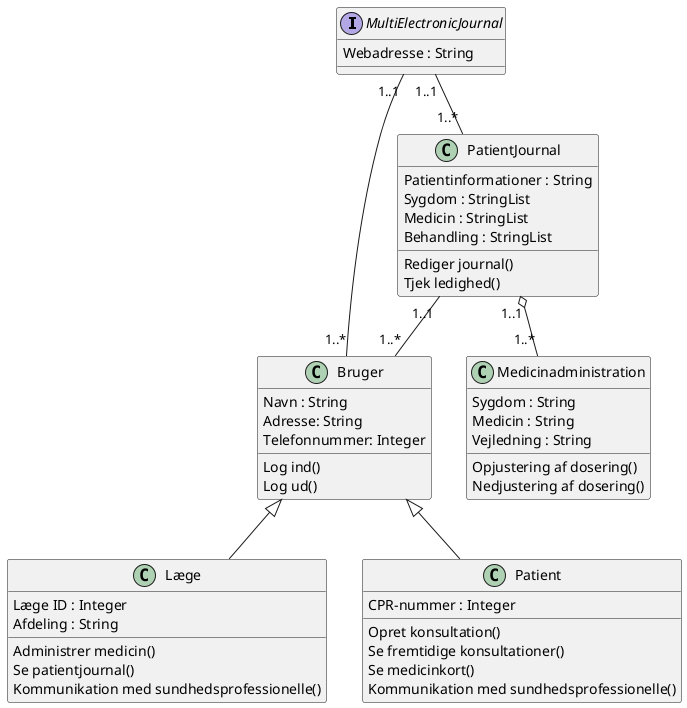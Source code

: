 @startuml
'https://plantuml.com/class-diagram

MultiElectronicJournal "1..1" -- "1..*" PatientJournal
PatientJournal "1..1" -- "1..*" Bruger
Bruger "1..*" -- "1..1" MultiElectronicJournal
PatientJournal "1..1" o-- "1..*" Medicinadministration
Bruger <|-- Læge
Bruger <|-- Patient

interface MultiElectronicJournal {
  Webadresse : String
}

class PatientJournal {
  Patientinformationer : String
  Sygdom : StringList
  Medicin : StringList
  Behandling : StringList
  Rediger journal()
  Tjek ledighed()
}

class Bruger {
  Navn : String
  Adresse: String
  Telefonnummer: Integer
  Log ind()
  Log ud()
}

class Læge {
  Læge ID : Integer
  Afdeling : String
  Administrer medicin()
  Se patientjournal()
  Kommunikation med sundhedsprofessionelle()
}

class Patient {
  CPR-nummer : Integer
  Opret konsultation()
  Se fremtidige konsultationer()
  Se medicinkort()
  Kommunikation med sundhedsprofessionelle()
}

class Medicinadministration {
  Sygdom : String
  Medicin : String
  Vejledning : String
  Opjustering af dosering()
  Nedjustering af dosering()
}

@enduml
